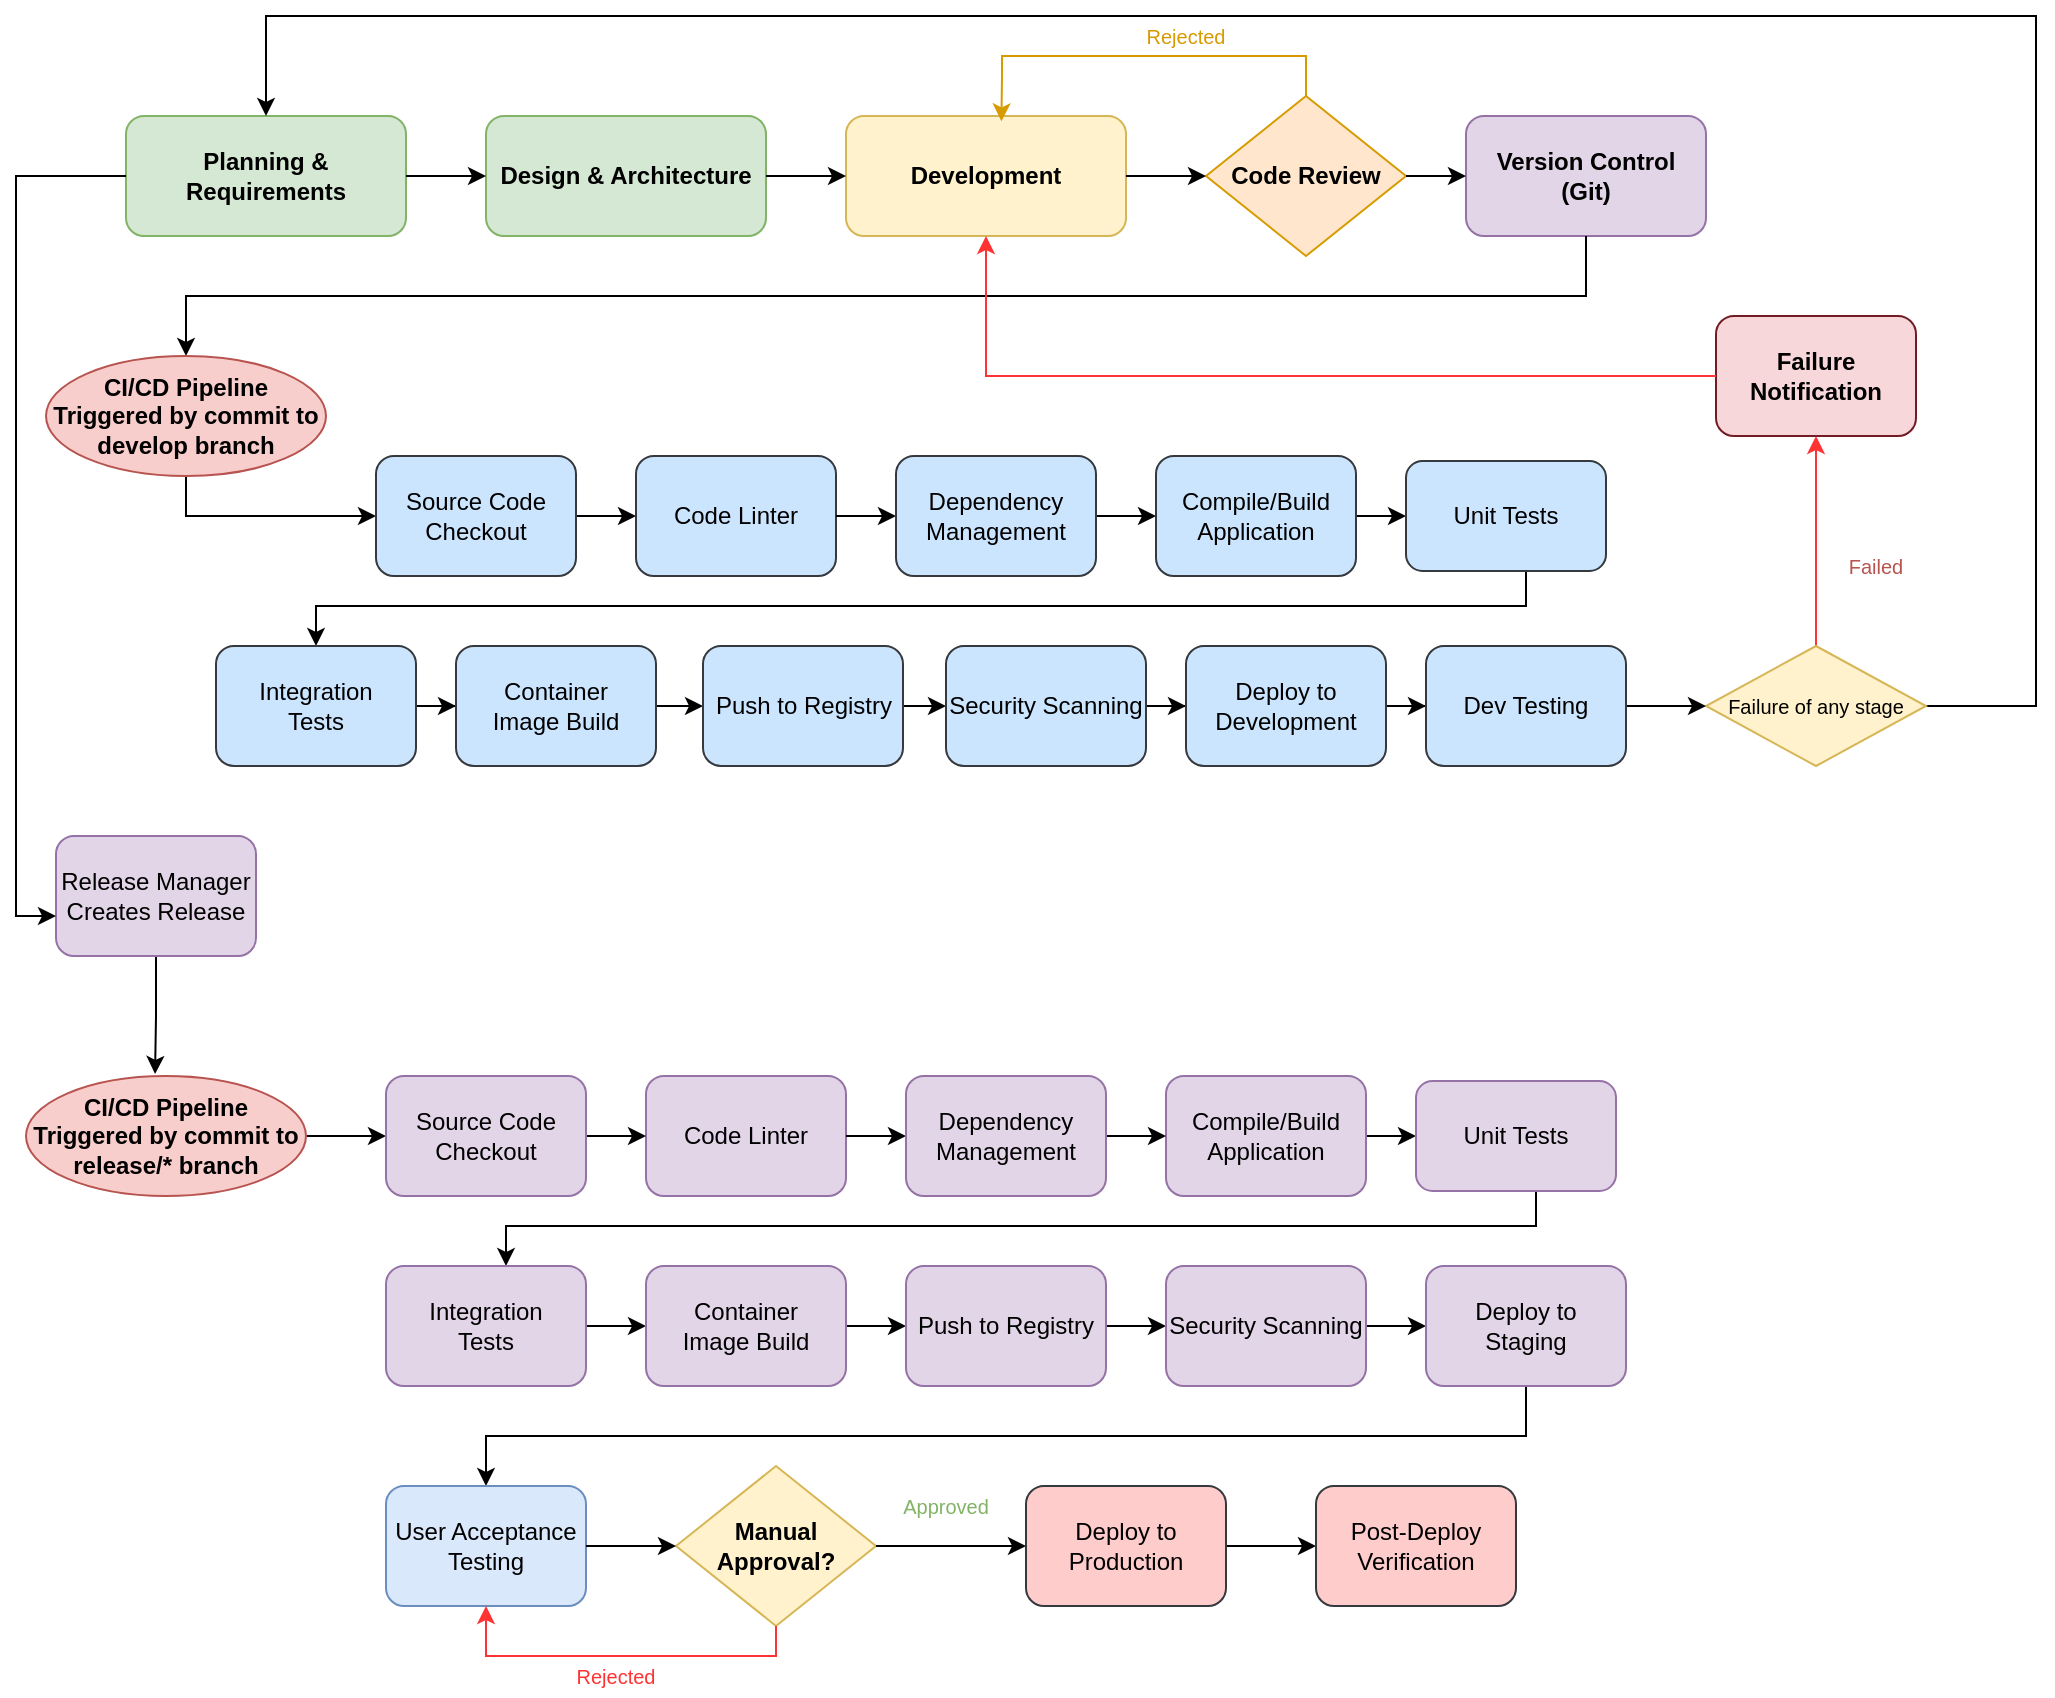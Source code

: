 <mxfile version="28.2.7">
  <diagram name="Software Lifecycle Workflow" id="JRsQ13ewBLAtTSlanzho">
    <mxGraphModel grid="1" page="1" gridSize="10" guides="1" tooltips="1" connect="1" arrows="1" fold="1" pageScale="1" pageWidth="827" pageHeight="1169" math="0" shadow="0">
      <root>
        <mxCell id="0" />
        <mxCell id="1" parent="0" />
        <mxCell id="Klvvk319iMyi8kpz4Hvr-2" value="Planning &amp; Requirements" style="rounded=1;whiteSpace=wrap;html=1;fillColor=#d5e8d4;strokeColor=#82b366;fontSize=12;fontStyle=1;" vertex="1" parent="1">
          <mxGeometry x="115" y="90" width="140" height="60" as="geometry" />
        </mxCell>
        <mxCell id="Klvvk319iMyi8kpz4Hvr-3" value="Design &amp; Architecture" style="rounded=1;whiteSpace=wrap;html=1;fillColor=#d5e8d4;strokeColor=#82b366;fontSize=12;fontStyle=1;" vertex="1" parent="1">
          <mxGeometry x="295" y="90" width="140" height="60" as="geometry" />
        </mxCell>
        <mxCell id="Klvvk319iMyi8kpz4Hvr-4" value="Development" style="rounded=1;whiteSpace=wrap;html=1;fillColor=#fff2cc;strokeColor=#d6b656;fontSize=12;fontStyle=1;" vertex="1" parent="1">
          <mxGeometry x="475" y="90" width="140" height="60" as="geometry" />
        </mxCell>
        <mxCell id="Klvvk319iMyi8kpz4Hvr-5" value="Code Review" style="rhombus;whiteSpace=wrap;html=1;fillColor=#ffe6cc;strokeColor=#d79b00;fontSize=12;fontStyle=1;" vertex="1" parent="1">
          <mxGeometry x="655" y="80" width="100" height="80" as="geometry" />
        </mxCell>
        <mxCell id="Klvvk319iMyi8kpz4Hvr-6" value="Version Control&#xa;(Git)" style="rounded=1;whiteSpace=wrap;html=1;fillColor=#e1d5e7;strokeColor=#9673a6;fontSize=12;fontStyle=1;" vertex="1" parent="1">
          <mxGeometry x="785" y="90" width="120" height="60" as="geometry" />
        </mxCell>
        <mxCell id="Klvvk319iMyi8kpz4Hvr-10" value="Code Linter" style="rounded=1;whiteSpace=wrap;html=1;fillColor=#cce5ff;strokeColor=#36393d;" vertex="1" parent="1">
          <mxGeometry x="370" y="260" width="100" height="60" as="geometry" />
        </mxCell>
        <mxCell id="vp1OXlDDKXWOsEL73CXB-22" value="" style="edgeStyle=orthogonalEdgeStyle;rounded=0;orthogonalLoop=1;jettySize=auto;html=1;" edge="1" parent="1" source="Klvvk319iMyi8kpz4Hvr-11" target="Klvvk319iMyi8kpz4Hvr-12">
          <mxGeometry relative="1" as="geometry" />
        </mxCell>
        <mxCell id="Klvvk319iMyi8kpz4Hvr-11" value="Compile/Build&#xa;Application" style="rounded=1;whiteSpace=wrap;html=1;fillColor=#cce5ff;strokeColor=#36393d;" vertex="1" parent="1">
          <mxGeometry x="630" y="260" width="100" height="60" as="geometry" />
        </mxCell>
        <mxCell id="vp1OXlDDKXWOsEL73CXB-17" style="edgeStyle=orthogonalEdgeStyle;rounded=0;orthogonalLoop=1;jettySize=auto;html=1;" edge="1" parent="1" source="Klvvk319iMyi8kpz4Hvr-12" target="Klvvk319iMyi8kpz4Hvr-14">
          <mxGeometry relative="1" as="geometry">
            <Array as="points">
              <mxPoint x="815" y="335" />
              <mxPoint x="210" y="335" />
            </Array>
          </mxGeometry>
        </mxCell>
        <mxCell id="Klvvk319iMyi8kpz4Hvr-12" value="Unit Tests" style="rounded=1;whiteSpace=wrap;html=1;fillColor=#cce5ff;strokeColor=#36393d;" vertex="1" parent="1">
          <mxGeometry x="755" y="262.5" width="100" height="55" as="geometry" />
        </mxCell>
        <mxCell id="vp1OXlDDKXWOsEL73CXB-18" value="" style="edgeStyle=orthogonalEdgeStyle;rounded=0;orthogonalLoop=1;jettySize=auto;html=1;" edge="1" parent="1" source="Klvvk319iMyi8kpz4Hvr-14" target="vp1OXlDDKXWOsEL73CXB-1">
          <mxGeometry relative="1" as="geometry" />
        </mxCell>
        <mxCell id="Klvvk319iMyi8kpz4Hvr-14" value="Integration&lt;br&gt;Tests" style="rounded=1;whiteSpace=wrap;html=1;fillColor=#cce5ff;strokeColor=#36393d;" vertex="1" parent="1">
          <mxGeometry x="160" y="355" width="100" height="60" as="geometry" />
        </mxCell>
        <mxCell id="Klvvk319iMyi8kpz4Hvr-37" value="Failure&#xa;Notification" style="rounded=1;whiteSpace=wrap;html=1;fillColor=#f8d7da;strokeColor=#721c24;fontSize=12;fontStyle=1;" vertex="1" parent="1">
          <mxGeometry x="910" y="190" width="100" height="60" as="geometry" />
        </mxCell>
        <mxCell id="Klvvk319iMyi8kpz4Hvr-38" style="edgeStyle=orthogonalEdgeStyle;rounded=0;orthogonalLoop=1;jettySize=auto;html=1;exitX=1;exitY=0.5;exitDx=0;exitDy=0;entryX=0;entryY=0.5;entryDx=0;entryDy=0;" edge="1" parent="1" source="Klvvk319iMyi8kpz4Hvr-2" target="Klvvk319iMyi8kpz4Hvr-3">
          <mxGeometry relative="1" as="geometry" />
        </mxCell>
        <mxCell id="Klvvk319iMyi8kpz4Hvr-39" style="edgeStyle=orthogonalEdgeStyle;rounded=0;orthogonalLoop=1;jettySize=auto;html=1;exitX=1;exitY=0.5;exitDx=0;exitDy=0;entryX=0;entryY=0.5;entryDx=0;entryDy=0;" edge="1" parent="1" source="Klvvk319iMyi8kpz4Hvr-3" target="Klvvk319iMyi8kpz4Hvr-4">
          <mxGeometry relative="1" as="geometry" />
        </mxCell>
        <mxCell id="Klvvk319iMyi8kpz4Hvr-40" style="edgeStyle=orthogonalEdgeStyle;rounded=0;orthogonalLoop=1;jettySize=auto;html=1;exitX=1;exitY=0.5;exitDx=0;exitDy=0;entryX=0;entryY=0.5;entryDx=0;entryDy=0;" edge="1" parent="1" source="Klvvk319iMyi8kpz4Hvr-4" target="Klvvk319iMyi8kpz4Hvr-5">
          <mxGeometry relative="1" as="geometry" />
        </mxCell>
        <mxCell id="Klvvk319iMyi8kpz4Hvr-41" style="edgeStyle=orthogonalEdgeStyle;rounded=0;orthogonalLoop=1;jettySize=auto;html=1;exitX=1;exitY=0.5;exitDx=0;exitDy=0;entryX=0;entryY=0.5;entryDx=0;entryDy=0;" edge="1" parent="1" source="Klvvk319iMyi8kpz4Hvr-5" target="Klvvk319iMyi8kpz4Hvr-6">
          <mxGeometry relative="1" as="geometry" />
        </mxCell>
        <mxCell id="Klvvk319iMyi8kpz4Hvr-42" style="edgeStyle=orthogonalEdgeStyle;rounded=0;orthogonalLoop=1;jettySize=auto;html=1;strokeColor=#d79b00;entryX=0.555;entryY=0.044;entryDx=0;entryDy=0;entryPerimeter=0;exitX=0.5;exitY=0;exitDx=0;exitDy=0;" edge="1" parent="1" source="Klvvk319iMyi8kpz4Hvr-5" target="Klvvk319iMyi8kpz4Hvr-4">
          <mxGeometry relative="1" as="geometry">
            <mxPoint x="715" y="30" as="sourcePoint" />
            <mxPoint x="555" y="20" as="targetPoint" />
            <Array as="points">
              <mxPoint x="705" y="60" />
              <mxPoint x="553" y="60" />
              <mxPoint x="553" y="70" />
            </Array>
          </mxGeometry>
        </mxCell>
        <mxCell id="Klvvk319iMyi8kpz4Hvr-43" value="Rejected" style="text;html=1;strokeColor=none;fillColor=none;align=center;verticalAlign=middle;whiteSpace=wrap;rounded=0;fontSize=10;fontColor=#d79b00;" vertex="1" parent="1">
          <mxGeometry x="615" y="40" width="60" height="20" as="geometry" />
        </mxCell>
        <mxCell id="Klvvk319iMyi8kpz4Hvr-44" style="edgeStyle=orthogonalEdgeStyle;rounded=0;orthogonalLoop=1;jettySize=auto;html=1;exitX=0.5;exitY=1;exitDx=0;exitDy=0;entryX=0.5;entryY=0;entryDx=0;entryDy=0;" edge="1" parent="1" source="Klvvk319iMyi8kpz4Hvr-6" target="Klvvk319iMyi8kpz4Hvr-7">
          <mxGeometry relative="1" as="geometry" />
        </mxCell>
        <mxCell id="Klvvk319iMyi8kpz4Hvr-46" style="edgeStyle=orthogonalEdgeStyle;rounded=0;orthogonalLoop=1;jettySize=auto;html=1;exitX=1;exitY=0.5;exitDx=0;exitDy=0;entryX=0;entryY=0.5;entryDx=0;entryDy=0;" edge="1" parent="1" source="Klvvk319iMyi8kpz4Hvr-9" target="Klvvk319iMyi8kpz4Hvr-10">
          <mxGeometry relative="1" as="geometry" />
        </mxCell>
        <mxCell id="Klvvk319iMyi8kpz4Hvr-47" style="edgeStyle=orthogonalEdgeStyle;rounded=0;orthogonalLoop=1;jettySize=auto;html=1;exitX=1;exitY=0.5;exitDx=0;exitDy=0;" edge="1" parent="1" source="Klvvk319iMyi8kpz4Hvr-10" target="Klvvk319iMyi8kpz4Hvr-105">
          <mxGeometry relative="1" as="geometry">
            <mxPoint x="185" y="254.33" as="sourcePoint" />
            <mxPoint x="335" y="254.33" as="targetPoint" />
          </mxGeometry>
        </mxCell>
        <mxCell id="Klvvk319iMyi8kpz4Hvr-55" value="Failed" style="text;html=1;strokeColor=none;fillColor=none;align=center;verticalAlign=middle;whiteSpace=wrap;rounded=0;fontSize=10;fontColor=#b85450;" vertex="1" parent="1">
          <mxGeometry x="965" y="305" width="50" height="20" as="geometry" />
        </mxCell>
        <mxCell id="vp1OXlDDKXWOsEL73CXB-87" style="edgeStyle=orthogonalEdgeStyle;rounded=0;orthogonalLoop=1;jettySize=auto;html=1;exitX=0;exitY=0.5;exitDx=0;exitDy=0;entryX=0.5;entryY=1;entryDx=0;entryDy=0;strokeColor=#FF3333;" edge="1" parent="1" source="Klvvk319iMyi8kpz4Hvr-37" target="Klvvk319iMyi8kpz4Hvr-4">
          <mxGeometry relative="1" as="geometry" />
        </mxCell>
        <mxCell id="vp1OXlDDKXWOsEL73CXB-88" style="edgeStyle=orthogonalEdgeStyle;rounded=0;orthogonalLoop=1;jettySize=auto;html=1;exitX=1;exitY=0.5;exitDx=0;exitDy=0;" edge="1" parent="1" source="Klvvk319iMyi8kpz4Hvr-91" target="Klvvk319iMyi8kpz4Hvr-2">
          <mxGeometry relative="1" as="geometry">
            <mxPoint x="140" y="520" as="targetPoint" />
            <mxPoint x="1030" y="360" as="sourcePoint" />
            <Array as="points">
              <mxPoint x="1070" y="385" />
              <mxPoint x="1070" y="40" />
              <mxPoint x="185" y="40" />
            </Array>
          </mxGeometry>
        </mxCell>
        <mxCell id="vp1OXlDDKXWOsEL73CXB-94" value="" style="edgeStyle=orthogonalEdgeStyle;rounded=0;orthogonalLoop=1;jettySize=auto;html=1;strokeColor=#FF3333;" edge="1" parent="1" source="Klvvk319iMyi8kpz4Hvr-91" target="Klvvk319iMyi8kpz4Hvr-37">
          <mxGeometry relative="1" as="geometry" />
        </mxCell>
        <mxCell id="Klvvk319iMyi8kpz4Hvr-91" value="Failure of any stage" style="rhombus;whiteSpace=wrap;html=1;fillColor=#fff2cc;strokeColor=#d6b656;fontSize=10;" vertex="1" parent="1">
          <mxGeometry x="905" y="355" width="110" height="60" as="geometry" />
        </mxCell>
        <mxCell id="vp1OXlDDKXWOsEL73CXB-95" style="edgeStyle=orthogonalEdgeStyle;rounded=0;orthogonalLoop=1;jettySize=auto;html=1;" edge="1" parent="1" source="Klvvk319iMyi8kpz4Hvr-7" target="Klvvk319iMyi8kpz4Hvr-9">
          <mxGeometry relative="1" as="geometry">
            <Array as="points">
              <mxPoint x="145" y="290" />
            </Array>
          </mxGeometry>
        </mxCell>
        <mxCell id="Klvvk319iMyi8kpz4Hvr-7" value="CI/CD Pipeline Triggered by commit to develop branch" style="ellipse;whiteSpace=wrap;html=1;fillColor=#f8cecc;strokeColor=#b85450;fontSize=12;fontStyle=1;" vertex="1" parent="1">
          <mxGeometry x="75" y="210" width="140" height="60" as="geometry" />
        </mxCell>
        <mxCell id="vp1OXlDDKXWOsEL73CXB-16" value="" style="edgeStyle=orthogonalEdgeStyle;rounded=0;orthogonalLoop=1;jettySize=auto;html=1;" edge="1" parent="1" source="Klvvk319iMyi8kpz4Hvr-105" target="Klvvk319iMyi8kpz4Hvr-11">
          <mxGeometry relative="1" as="geometry" />
        </mxCell>
        <mxCell id="Klvvk319iMyi8kpz4Hvr-105" value="Dependency&lt;br&gt;Management" style="rounded=1;whiteSpace=wrap;html=1;fillColor=#cce5ff;strokeColor=#36393d;" vertex="1" parent="1">
          <mxGeometry x="500" y="260" width="100" height="60" as="geometry" />
        </mxCell>
        <mxCell id="vp1OXlDDKXWOsEL73CXB-19" value="" style="edgeStyle=orthogonalEdgeStyle;rounded=0;orthogonalLoop=1;jettySize=auto;html=1;" edge="1" parent="1" source="vp1OXlDDKXWOsEL73CXB-1" target="vp1OXlDDKXWOsEL73CXB-2">
          <mxGeometry relative="1" as="geometry" />
        </mxCell>
        <mxCell id="vp1OXlDDKXWOsEL73CXB-1" value="Container&lt;br&gt;Image Build" style="rounded=1;whiteSpace=wrap;html=1;fillColor=#cce5ff;strokeColor=#36393d;" vertex="1" parent="1">
          <mxGeometry x="280" y="355" width="100" height="60" as="geometry" />
        </mxCell>
        <mxCell id="vp1OXlDDKXWOsEL73CXB-20" value="" style="edgeStyle=orthogonalEdgeStyle;rounded=0;orthogonalLoop=1;jettySize=auto;html=1;" edge="1" parent="1" source="vp1OXlDDKXWOsEL73CXB-2" target="vp1OXlDDKXWOsEL73CXB-5">
          <mxGeometry relative="1" as="geometry" />
        </mxCell>
        <mxCell id="vp1OXlDDKXWOsEL73CXB-2" value="Push to Registry" style="rounded=1;whiteSpace=wrap;html=1;fillColor=#cce5ff;strokeColor=#36393d;" vertex="1" parent="1">
          <mxGeometry x="403.5" y="355" width="100" height="60" as="geometry" />
        </mxCell>
        <mxCell id="vp1OXlDDKXWOsEL73CXB-21" value="" style="edgeStyle=orthogonalEdgeStyle;rounded=0;orthogonalLoop=1;jettySize=auto;html=1;" edge="1" parent="1" source="vp1OXlDDKXWOsEL73CXB-5" target="vp1OXlDDKXWOsEL73CXB-8">
          <mxGeometry relative="1" as="geometry" />
        </mxCell>
        <mxCell id="vp1OXlDDKXWOsEL73CXB-5" value="Security Scanning" style="rounded=1;whiteSpace=wrap;html=1;fillColor=#cce5ff;strokeColor=#36393d;" vertex="1" parent="1">
          <mxGeometry x="525" y="355" width="100" height="60" as="geometry" />
        </mxCell>
        <mxCell id="vp1OXlDDKXWOsEL73CXB-83" value="" style="edgeStyle=orthogonalEdgeStyle;rounded=0;orthogonalLoop=1;jettySize=auto;html=1;" edge="1" parent="1" source="vp1OXlDDKXWOsEL73CXB-8" target="vp1OXlDDKXWOsEL73CXB-82">
          <mxGeometry relative="1" as="geometry" />
        </mxCell>
        <mxCell id="vp1OXlDDKXWOsEL73CXB-8" value="Deploy to&lt;br&gt;Development" style="rounded=1;whiteSpace=wrap;html=1;fillColor=#cce5ff;strokeColor=#36393d;" vertex="1" parent="1">
          <mxGeometry x="645" y="355" width="100" height="60" as="geometry" />
        </mxCell>
        <mxCell id="Klvvk319iMyi8kpz4Hvr-9" value="Source Code&#xa;Checkout" style="rounded=1;whiteSpace=wrap;html=1;fillColor=#cce5ff;strokeColor=#36393d;" vertex="1" parent="1">
          <mxGeometry x="240" y="260" width="100" height="60" as="geometry" />
        </mxCell>
        <mxCell id="vp1OXlDDKXWOsEL73CXB-46" value="Code Linter" style="rounded=1;whiteSpace=wrap;html=1;fillColor=#e1d5e7;strokeColor=#9673a6;" vertex="1" parent="1">
          <mxGeometry x="375" y="570" width="100" height="60" as="geometry" />
        </mxCell>
        <mxCell id="vp1OXlDDKXWOsEL73CXB-47" value="" style="edgeStyle=orthogonalEdgeStyle;rounded=0;orthogonalLoop=1;jettySize=auto;html=1;" edge="1" parent="1" source="vp1OXlDDKXWOsEL73CXB-48" target="vp1OXlDDKXWOsEL73CXB-50">
          <mxGeometry relative="1" as="geometry" />
        </mxCell>
        <mxCell id="vp1OXlDDKXWOsEL73CXB-48" value="Compile/Build&#xa;Application" style="rounded=1;whiteSpace=wrap;html=1;fillColor=#e1d5e7;strokeColor=#9673a6;" vertex="1" parent="1">
          <mxGeometry x="635" y="570" width="100" height="60" as="geometry" />
        </mxCell>
        <mxCell id="vp1OXlDDKXWOsEL73CXB-49" style="edgeStyle=orthogonalEdgeStyle;rounded=0;orthogonalLoop=1;jettySize=auto;html=1;" edge="1" parent="1" source="vp1OXlDDKXWOsEL73CXB-50" target="vp1OXlDDKXWOsEL73CXB-52">
          <mxGeometry relative="1" as="geometry">
            <Array as="points">
              <mxPoint x="820" y="645" />
              <mxPoint x="305" y="645" />
            </Array>
          </mxGeometry>
        </mxCell>
        <mxCell id="vp1OXlDDKXWOsEL73CXB-50" value="Unit Tests" style="rounded=1;whiteSpace=wrap;html=1;fillColor=#e1d5e7;strokeColor=#9673a6;" vertex="1" parent="1">
          <mxGeometry x="760" y="572.5" width="100" height="55" as="geometry" />
        </mxCell>
        <mxCell id="vp1OXlDDKXWOsEL73CXB-51" value="" style="edgeStyle=orthogonalEdgeStyle;rounded=0;orthogonalLoop=1;jettySize=auto;html=1;" edge="1" parent="1" source="vp1OXlDDKXWOsEL73CXB-52" target="vp1OXlDDKXWOsEL73CXB-60">
          <mxGeometry relative="1" as="geometry" />
        </mxCell>
        <mxCell id="vp1OXlDDKXWOsEL73CXB-52" value="Integration&lt;br&gt;Tests" style="rounded=1;whiteSpace=wrap;html=1;fillColor=#e1d5e7;strokeColor=#9673a6;" vertex="1" parent="1">
          <mxGeometry x="245" y="665" width="100" height="60" as="geometry" />
        </mxCell>
        <mxCell id="vp1OXlDDKXWOsEL73CXB-53" style="edgeStyle=orthogonalEdgeStyle;rounded=0;orthogonalLoop=1;jettySize=auto;html=1;exitX=1;exitY=0.5;exitDx=0;exitDy=0;entryX=0;entryY=0.5;entryDx=0;entryDy=0;" edge="1" parent="1" source="vp1OXlDDKXWOsEL73CXB-66" target="vp1OXlDDKXWOsEL73CXB-46">
          <mxGeometry relative="1" as="geometry" />
        </mxCell>
        <mxCell id="vp1OXlDDKXWOsEL73CXB-54" style="edgeStyle=orthogonalEdgeStyle;rounded=0;orthogonalLoop=1;jettySize=auto;html=1;exitX=1;exitY=0.5;exitDx=0;exitDy=0;" edge="1" parent="1" source="vp1OXlDDKXWOsEL73CXB-46" target="vp1OXlDDKXWOsEL73CXB-58">
          <mxGeometry relative="1" as="geometry">
            <mxPoint x="190" y="564.33" as="sourcePoint" />
            <mxPoint x="340" y="564.33" as="targetPoint" />
          </mxGeometry>
        </mxCell>
        <mxCell id="vp1OXlDDKXWOsEL73CXB-55" value="" style="edgeStyle=orthogonalEdgeStyle;rounded=0;orthogonalLoop=1;jettySize=auto;html=1;" edge="1" parent="1" source="vp1OXlDDKXWOsEL73CXB-56" target="vp1OXlDDKXWOsEL73CXB-66">
          <mxGeometry relative="1" as="geometry" />
        </mxCell>
        <mxCell id="vp1OXlDDKXWOsEL73CXB-56" value="CI/CD Pipeline Triggered by commit to release/* branch" style="ellipse;whiteSpace=wrap;html=1;fillColor=#f8cecc;strokeColor=#b85450;fontSize=12;fontStyle=1;" vertex="1" parent="1">
          <mxGeometry x="65" y="570" width="140" height="60" as="geometry" />
        </mxCell>
        <mxCell id="vp1OXlDDKXWOsEL73CXB-57" value="" style="edgeStyle=orthogonalEdgeStyle;rounded=0;orthogonalLoop=1;jettySize=auto;html=1;" edge="1" parent="1" source="vp1OXlDDKXWOsEL73CXB-58" target="vp1OXlDDKXWOsEL73CXB-48">
          <mxGeometry relative="1" as="geometry" />
        </mxCell>
        <mxCell id="vp1OXlDDKXWOsEL73CXB-58" value="Dependency&lt;br&gt;Management" style="rounded=1;whiteSpace=wrap;html=1;fillColor=#e1d5e7;strokeColor=#9673a6;" vertex="1" parent="1">
          <mxGeometry x="505" y="570" width="100" height="60" as="geometry" />
        </mxCell>
        <mxCell id="vp1OXlDDKXWOsEL73CXB-59" value="" style="edgeStyle=orthogonalEdgeStyle;rounded=0;orthogonalLoop=1;jettySize=auto;html=1;" edge="1" parent="1" source="vp1OXlDDKXWOsEL73CXB-60" target="vp1OXlDDKXWOsEL73CXB-62">
          <mxGeometry relative="1" as="geometry" />
        </mxCell>
        <mxCell id="vp1OXlDDKXWOsEL73CXB-60" value="Container&lt;br&gt;Image Build" style="rounded=1;whiteSpace=wrap;html=1;fillColor=#e1d5e7;strokeColor=#9673a6;" vertex="1" parent="1">
          <mxGeometry x="375" y="665" width="100" height="60" as="geometry" />
        </mxCell>
        <mxCell id="vp1OXlDDKXWOsEL73CXB-61" value="" style="edgeStyle=orthogonalEdgeStyle;rounded=0;orthogonalLoop=1;jettySize=auto;html=1;" edge="1" parent="1" source="vp1OXlDDKXWOsEL73CXB-62" target="vp1OXlDDKXWOsEL73CXB-64">
          <mxGeometry relative="1" as="geometry" />
        </mxCell>
        <mxCell id="vp1OXlDDKXWOsEL73CXB-62" value="Push to Registry" style="rounded=1;whiteSpace=wrap;html=1;fillColor=#e1d5e7;strokeColor=#9673a6;" vertex="1" parent="1">
          <mxGeometry x="505" y="665" width="100" height="60" as="geometry" />
        </mxCell>
        <mxCell id="vp1OXlDDKXWOsEL73CXB-63" value="" style="edgeStyle=orthogonalEdgeStyle;rounded=0;orthogonalLoop=1;jettySize=auto;html=1;" edge="1" parent="1" source="vp1OXlDDKXWOsEL73CXB-64" target="vp1OXlDDKXWOsEL73CXB-65">
          <mxGeometry relative="1" as="geometry" />
        </mxCell>
        <mxCell id="vp1OXlDDKXWOsEL73CXB-64" value="Security Scanning" style="rounded=1;whiteSpace=wrap;html=1;fillColor=#e1d5e7;strokeColor=#9673a6;" vertex="1" parent="1">
          <mxGeometry x="635" y="665" width="100" height="60" as="geometry" />
        </mxCell>
        <mxCell id="vp1OXlDDKXWOsEL73CXB-80" style="edgeStyle=orthogonalEdgeStyle;rounded=0;orthogonalLoop=1;jettySize=auto;html=1;" edge="1" parent="1" source="vp1OXlDDKXWOsEL73CXB-65" target="vp1OXlDDKXWOsEL73CXB-68">
          <mxGeometry relative="1" as="geometry">
            <Array as="points">
              <mxPoint x="815" y="750" />
              <mxPoint x="295" y="750" />
            </Array>
          </mxGeometry>
        </mxCell>
        <mxCell id="vp1OXlDDKXWOsEL73CXB-65" value="Deploy to&lt;br&gt;Staging" style="rounded=1;whiteSpace=wrap;html=1;fillColor=#e1d5e7;strokeColor=#9673a6;" vertex="1" parent="1">
          <mxGeometry x="765" y="665" width="100" height="60" as="geometry" />
        </mxCell>
        <mxCell id="vp1OXlDDKXWOsEL73CXB-66" value="Source Code&#xa;Checkout" style="rounded=1;whiteSpace=wrap;html=1;fillColor=#e1d5e7;strokeColor=#9673a6;" vertex="1" parent="1">
          <mxGeometry x="245" y="570" width="100" height="60" as="geometry" />
        </mxCell>
        <mxCell id="vp1OXlDDKXWOsEL73CXB-68" value="User Acceptance&#xa;Testing" style="rounded=1;whiteSpace=wrap;html=1;fillColor=#dae8fc;strokeColor=#6c8ebf;" vertex="1" parent="1">
          <mxGeometry x="245" y="775" width="100" height="60" as="geometry" />
        </mxCell>
        <mxCell id="vp1OXlDDKXWOsEL73CXB-69" value="Manual&#xa;Approval?" style="rhombus;whiteSpace=wrap;html=1;fillColor=#fff2cc;strokeColor=#d6b656;fontSize=12;fontStyle=1;" vertex="1" parent="1">
          <mxGeometry x="390" y="765" width="100" height="80" as="geometry" />
        </mxCell>
        <mxCell id="vp1OXlDDKXWOsEL73CXB-100" value="" style="edgeStyle=orthogonalEdgeStyle;rounded=0;orthogonalLoop=1;jettySize=auto;html=1;" edge="1" parent="1" source="vp1OXlDDKXWOsEL73CXB-70" target="vp1OXlDDKXWOsEL73CXB-99">
          <mxGeometry relative="1" as="geometry" />
        </mxCell>
        <mxCell id="vp1OXlDDKXWOsEL73CXB-70" value="Deploy to&#xa;Production" style="rounded=1;whiteSpace=wrap;html=1;fillColor=#ffcccc;strokeColor=#36393d;" vertex="1" parent="1">
          <mxGeometry x="565" y="775" width="100" height="60" as="geometry" />
        </mxCell>
        <mxCell id="vp1OXlDDKXWOsEL73CXB-71" style="edgeStyle=orthogonalEdgeStyle;rounded=0;orthogonalLoop=1;jettySize=auto;html=1;exitX=1;exitY=0.5;exitDx=0;exitDy=0;entryX=0;entryY=0.5;entryDx=0;entryDy=0;" edge="1" parent="1" source="vp1OXlDDKXWOsEL73CXB-68" target="vp1OXlDDKXWOsEL73CXB-69">
          <mxGeometry relative="1" as="geometry" />
        </mxCell>
        <mxCell id="vp1OXlDDKXWOsEL73CXB-72" style="edgeStyle=orthogonalEdgeStyle;rounded=0;orthogonalLoop=1;jettySize=auto;html=1;exitX=1;exitY=0.5;exitDx=0;exitDy=0;entryX=0;entryY=0.5;entryDx=0;entryDy=0;" edge="1" parent="1" source="vp1OXlDDKXWOsEL73CXB-69" target="vp1OXlDDKXWOsEL73CXB-70">
          <mxGeometry relative="1" as="geometry" />
        </mxCell>
        <mxCell id="vp1OXlDDKXWOsEL73CXB-73" value="Approved" style="text;html=1;strokeColor=none;fillColor=none;align=center;verticalAlign=middle;whiteSpace=wrap;rounded=0;fontSize=10;fontColor=#82b366;" vertex="1" parent="1">
          <mxGeometry x="495" y="775" width="60" height="20" as="geometry" />
        </mxCell>
        <mxCell id="vp1OXlDDKXWOsEL73CXB-74" style="edgeStyle=orthogonalEdgeStyle;rounded=0;orthogonalLoop=1;jettySize=auto;html=1;exitX=0.5;exitY=1;exitDx=0;exitDy=0;entryX=0.5;entryY=1;entryDx=0;entryDy=0;strokeColor=#FF3333;" edge="1" parent="1" source="vp1OXlDDKXWOsEL73CXB-69" target="vp1OXlDDKXWOsEL73CXB-68">
          <mxGeometry relative="1" as="geometry">
            <Array as="points">
              <mxPoint x="440" y="860" />
              <mxPoint x="295" y="860" />
            </Array>
          </mxGeometry>
        </mxCell>
        <mxCell id="vp1OXlDDKXWOsEL73CXB-75" value="Rejected" style="text;html=1;strokeColor=none;fillColor=none;align=center;verticalAlign=middle;whiteSpace=wrap;rounded=0;fontSize=10;fontColor=#FF3333;" vertex="1" parent="1">
          <mxGeometry x="330" y="860" width="60" height="20" as="geometry" />
        </mxCell>
        <mxCell id="vp1OXlDDKXWOsEL73CXB-86" style="edgeStyle=orthogonalEdgeStyle;rounded=0;orthogonalLoop=1;jettySize=auto;html=1;entryX=0;entryY=0.5;entryDx=0;entryDy=0;" edge="1" parent="1" source="vp1OXlDDKXWOsEL73CXB-82" target="Klvvk319iMyi8kpz4Hvr-91">
          <mxGeometry relative="1" as="geometry" />
        </mxCell>
        <mxCell id="vp1OXlDDKXWOsEL73CXB-82" value="Dev Testing" style="rounded=1;whiteSpace=wrap;html=1;fillColor=#cce5ff;strokeColor=#36393d;" vertex="1" parent="1">
          <mxGeometry x="765" y="355" width="100" height="60" as="geometry" />
        </mxCell>
        <mxCell id="vp1OXlDDKXWOsEL73CXB-90" style="edgeStyle=orthogonalEdgeStyle;rounded=0;orthogonalLoop=1;jettySize=auto;html=1;entryX=0.461;entryY=-0.017;entryDx=0;entryDy=0;entryPerimeter=0;exitX=0.5;exitY=1;exitDx=0;exitDy=0;" edge="1" parent="1" source="vp1OXlDDKXWOsEL73CXB-97" target="vp1OXlDDKXWOsEL73CXB-56">
          <mxGeometry relative="1" as="geometry">
            <mxPoint x="135" y="530" as="sourcePoint" />
          </mxGeometry>
        </mxCell>
        <mxCell id="vp1OXlDDKXWOsEL73CXB-97" value="Release Manager Creates Release" style="rounded=1;whiteSpace=wrap;html=1;fillColor=#e1d5e7;strokeColor=#9673a6;" vertex="1" parent="1">
          <mxGeometry x="80" y="450" width="100" height="60" as="geometry" />
        </mxCell>
        <mxCell id="vp1OXlDDKXWOsEL73CXB-98" style="edgeStyle=orthogonalEdgeStyle;rounded=0;orthogonalLoop=1;jettySize=auto;html=1;entryX=0;entryY=0.667;entryDx=0;entryDy=0;entryPerimeter=0;" edge="1" parent="1" source="Klvvk319iMyi8kpz4Hvr-2" target="vp1OXlDDKXWOsEL73CXB-97">
          <mxGeometry relative="1" as="geometry">
            <Array as="points">
              <mxPoint x="60" y="120" />
              <mxPoint x="60" y="490" />
            </Array>
          </mxGeometry>
        </mxCell>
        <mxCell id="vp1OXlDDKXWOsEL73CXB-99" value="Post-Deploy&#xa;Verification" style="rounded=1;whiteSpace=wrap;html=1;fillColor=#ffcccc;strokeColor=#36393d;" vertex="1" parent="1">
          <mxGeometry x="710" y="775" width="100" height="60" as="geometry" />
        </mxCell>
      </root>
    </mxGraphModel>
  </diagram>
</mxfile>

